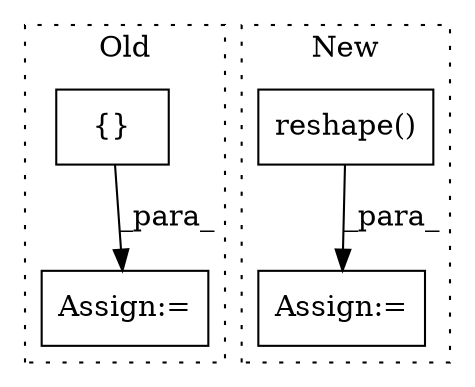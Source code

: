 digraph G {
subgraph cluster0 {
1 [label="{}" a="59" s="10792,10792" l="2,1" shape="box"];
4 [label="Assign:=" a="68" s="11311" l="3" shape="box"];
label = "Old";
style="dotted";
}
subgraph cluster1 {
2 [label="reshape()" a="75" s="10606,10722" l="114,1" shape="box"];
3 [label="Assign:=" a="68" s="11518" l="3" shape="box"];
label = "New";
style="dotted";
}
1 -> 4 [label="_para_"];
2 -> 3 [label="_para_"];
}
